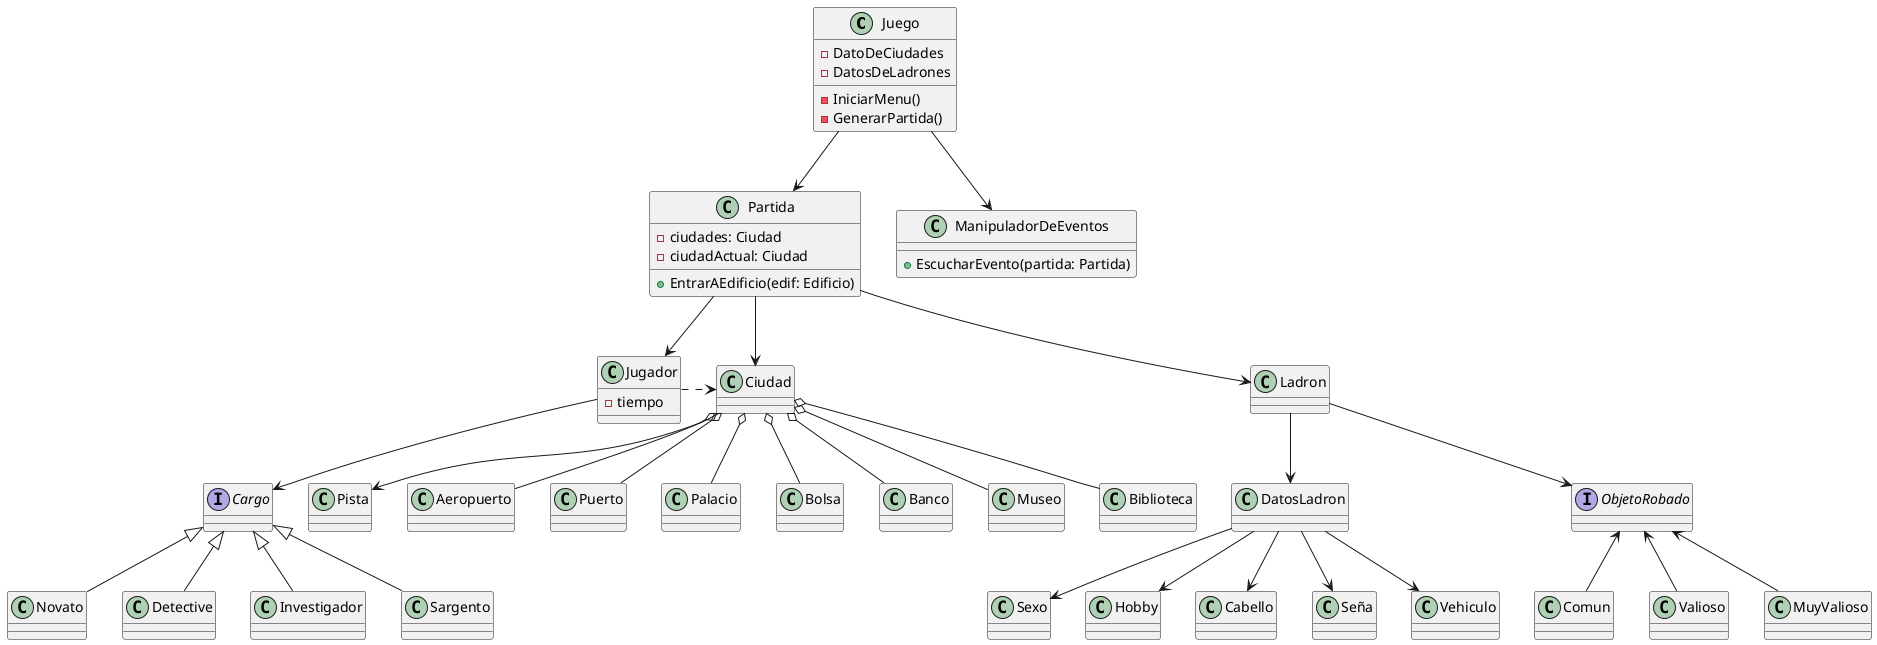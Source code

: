 @startuml algoThief
class Juego {
- DatoDeCiudades
- DatosDeLadrones

- IniciarMenu()
- GenerarPartida()

}

class Partida {
' - jugador: Jugador
' - ladron: Ladron
- ciudades: Ciudad
- ciudadActual: Ciudad

+ EntrarAEdificio(edif: Edificio)
}


class ManipuladorDeEventos {
+ EscucharEvento(partida: Partida)
}

class Jugador {
    - tiempo
}

interface Pista{}

interface Cargo{}
class Novato{}
class Detective{}
class Investigador{}
class Sargento{}


class Pista{
}

class Aeropuerto{}
class Puerto{}
class Palacio{}
class Bolsa{}
class Banco{}
class Museo{}

Jugador --> Cargo

Cargo <|-- Novato
Cargo <|-- Detective
Cargo <|-- Investigador
Cargo <|-- Sargento

Ciudad o-- Aeropuerto
Ciudad o-- Puerto
Ciudad o-- Biblioteca
Ciudad o-- Palacio
Ciudad o-- Bolsa
Ciudad o-- Banco
Ciudad o-- Museo


class Ladron{}
class DatosLadron{}
class Sexo{}

Ladron --> DatosLadron
DatosLadron --> Sexo
DatosLadron --> Hobby
DatosLadron --> Cabello
DatosLadron --> Seña
DatosLadron --> Vehiculo

interface ObjetoRobado{}
class Comun{}
class Valioso{}
class MuyValioso{}

ObjetoRobado <-- Comun
ObjetoRobado <-- Valioso
ObjetoRobado <-- MuyValioso

Juego --> Partida
Juego --> ManipuladorDeEventos

Partida --> Jugador
Partida --> Ladron
Partida --> Ciudad
Ciudad -->Pista

Jugador .>Ciudad
Ladron --> ObjetoRobado

@enduml